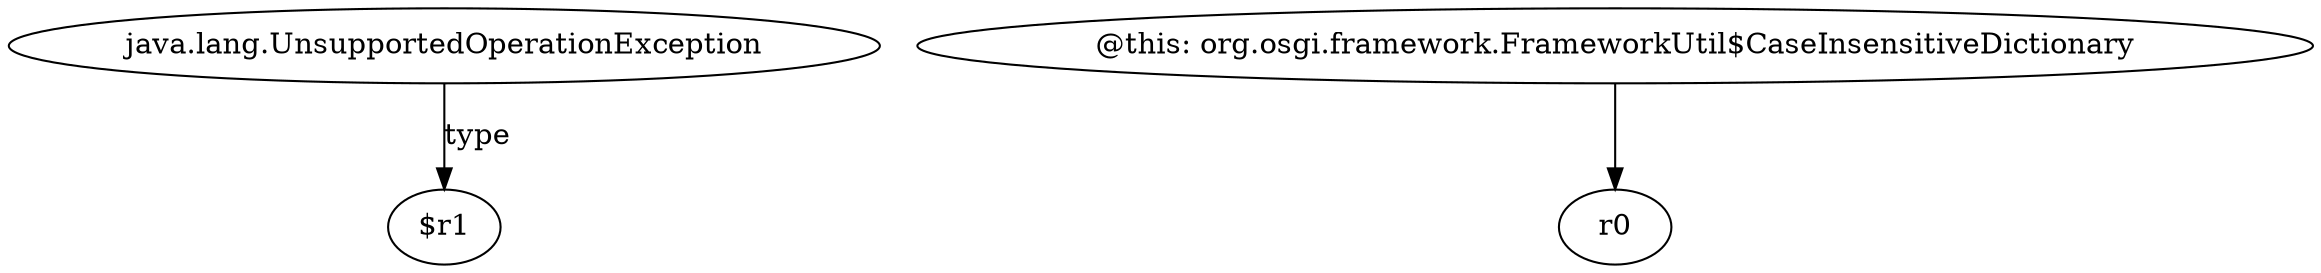 digraph g {
0[label="java.lang.UnsupportedOperationException"]
1[label="$r1"]
0->1[label="type"]
2[label="@this: org.osgi.framework.FrameworkUtil$CaseInsensitiveDictionary"]
3[label="r0"]
2->3[label=""]
}
